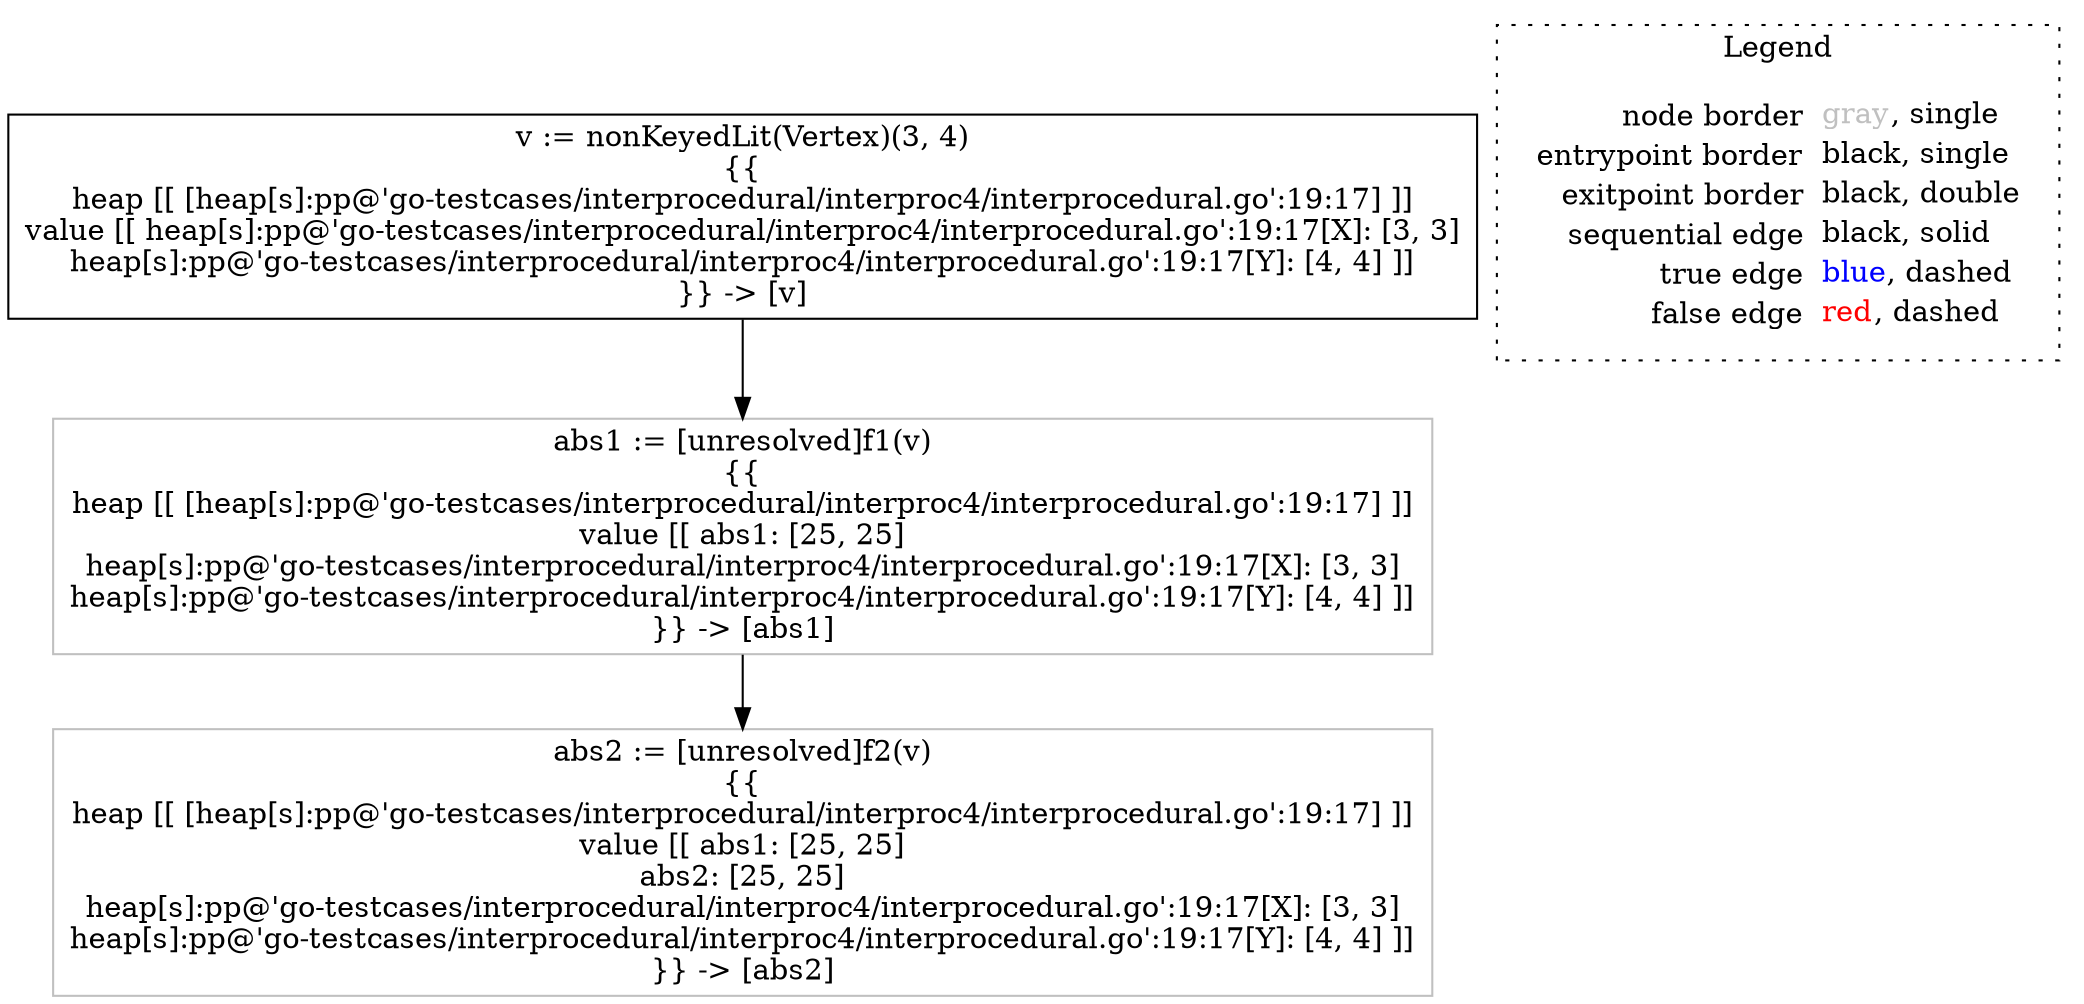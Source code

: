 digraph {
	"node0" [shape="rect",color="black",label=<v := nonKeyedLit(Vertex)(3, 4)<BR/>{{<BR/>heap [[ [heap[s]:pp@'go-testcases/interprocedural/interproc4/interprocedural.go':19:17] ]]<BR/>value [[ heap[s]:pp@'go-testcases/interprocedural/interproc4/interprocedural.go':19:17[X]: [3, 3]<BR/>heap[s]:pp@'go-testcases/interprocedural/interproc4/interprocedural.go':19:17[Y]: [4, 4] ]]<BR/>}} -&gt; [v]>];
	"node1" [shape="rect",color="gray",label=<abs1 := [unresolved]f1(v)<BR/>{{<BR/>heap [[ [heap[s]:pp@'go-testcases/interprocedural/interproc4/interprocedural.go':19:17] ]]<BR/>value [[ abs1: [25, 25]<BR/>heap[s]:pp@'go-testcases/interprocedural/interproc4/interprocedural.go':19:17[X]: [3, 3]<BR/>heap[s]:pp@'go-testcases/interprocedural/interproc4/interprocedural.go':19:17[Y]: [4, 4] ]]<BR/>}} -&gt; [abs1]>];
	"node2" [shape="rect",color="gray",label=<abs2 := [unresolved]f2(v)<BR/>{{<BR/>heap [[ [heap[s]:pp@'go-testcases/interprocedural/interproc4/interprocedural.go':19:17] ]]<BR/>value [[ abs1: [25, 25]<BR/>abs2: [25, 25]<BR/>heap[s]:pp@'go-testcases/interprocedural/interproc4/interprocedural.go':19:17[X]: [3, 3]<BR/>heap[s]:pp@'go-testcases/interprocedural/interproc4/interprocedural.go':19:17[Y]: [4, 4] ]]<BR/>}} -&gt; [abs2]>];
	"node1" -> "node2" [color="black"];
	"node0" -> "node1" [color="black"];
subgraph cluster_legend {
	label="Legend";
	style=dotted;
	node [shape=plaintext];
	"legend" [label=<<table border="0" cellpadding="2" cellspacing="0" cellborder="0"><tr><td align="right">node border&nbsp;</td><td align="left"><font color="gray">gray</font>, single</td></tr><tr><td align="right">entrypoint border&nbsp;</td><td align="left"><font color="black">black</font>, single</td></tr><tr><td align="right">exitpoint border&nbsp;</td><td align="left"><font color="black">black</font>, double</td></tr><tr><td align="right">sequential edge&nbsp;</td><td align="left"><font color="black">black</font>, solid</td></tr><tr><td align="right">true edge&nbsp;</td><td align="left"><font color="blue">blue</font>, dashed</td></tr><tr><td align="right">false edge&nbsp;</td><td align="left"><font color="red">red</font>, dashed</td></tr></table>>];
}

}
